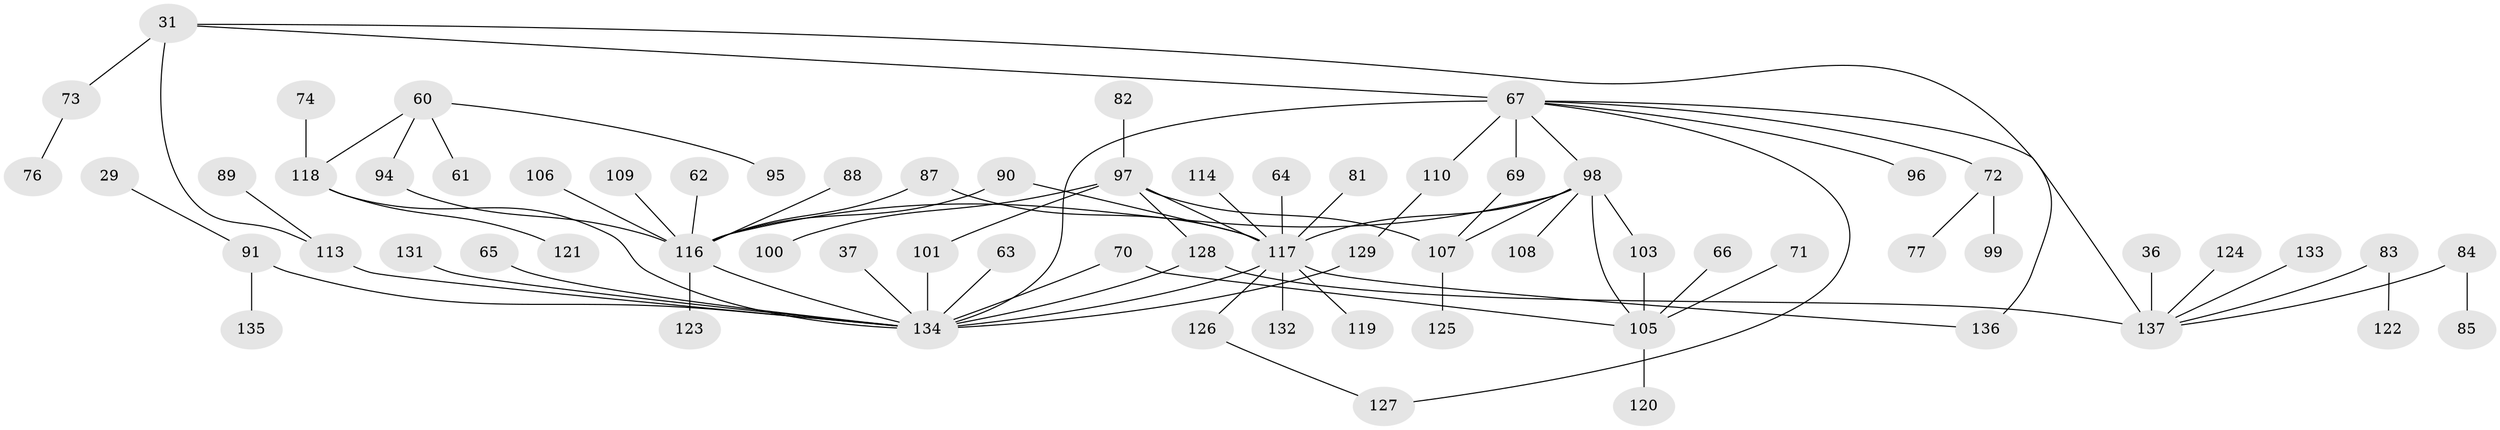// original degree distribution, {7: 0.014598540145985401, 5: 0.08029197080291971, 2: 0.27007299270072993, 6: 0.014598540145985401, 3: 0.1897810218978102, 8: 0.0072992700729927005, 4: 0.10948905109489052, 1: 0.31386861313868614}
// Generated by graph-tools (version 1.1) at 2025/40/03/09/25 04:40:58]
// undirected, 68 vertices, 83 edges
graph export_dot {
graph [start="1"]
  node [color=gray90,style=filled];
  29 [super="+21"];
  31;
  36;
  37;
  60 [super="+26"];
  61;
  62;
  63;
  64;
  65 [super="+38"];
  66;
  67 [super="+35+19+33+25"];
  69;
  70;
  71;
  72 [super="+57"];
  73;
  74;
  76;
  77;
  81;
  82;
  83;
  84;
  85;
  87;
  88;
  89;
  90 [super="+55"];
  91 [super="+20"];
  94;
  95;
  96 [super="+44"];
  97 [super="+51+92"];
  98 [super="+49+68"];
  99;
  100;
  101;
  103;
  105 [super="+58"];
  106 [super="+50"];
  107;
  108;
  109;
  110;
  113 [super="+86+111+112+8"];
  114;
  116 [super="+104+24+54"];
  117 [super="+53+56+80"];
  118 [super="+28"];
  119;
  120;
  121;
  122;
  123;
  124;
  125;
  126;
  127;
  128 [super="+15"];
  129;
  131;
  132;
  133;
  134 [super="+40+130+78+115"];
  135;
  136;
  137 [super="+12+48+27"];
  29 -- 91;
  31 -- 73;
  31 -- 136;
  31 -- 67;
  31 -- 113 [weight=2];
  36 -- 137;
  37 -- 134;
  60 -- 61;
  60 -- 95;
  60 -- 94;
  60 -- 118;
  62 -- 116;
  63 -- 134;
  64 -- 117;
  65 -- 134;
  66 -- 105;
  67 -- 69;
  67 -- 127;
  67 -- 137 [weight=3];
  67 -- 110;
  67 -- 134 [weight=7];
  67 -- 98 [weight=3];
  67 -- 72;
  67 -- 96;
  69 -- 107;
  70 -- 105;
  70 -- 134;
  71 -- 105;
  72 -- 99;
  72 -- 77;
  73 -- 76;
  74 -- 118;
  81 -- 117;
  82 -- 97;
  83 -- 122;
  83 -- 137;
  84 -- 85;
  84 -- 137;
  87 -- 117;
  87 -- 116;
  88 -- 116;
  89 -- 113;
  90 -- 116;
  90 -- 117;
  91 -- 135;
  91 -- 134 [weight=2];
  94 -- 116;
  97 -- 128;
  97 -- 100;
  97 -- 117 [weight=2];
  97 -- 107;
  97 -- 101;
  98 -- 117 [weight=2];
  98 -- 103;
  98 -- 107;
  98 -- 108;
  98 -- 116;
  98 -- 105;
  101 -- 134;
  103 -- 105;
  105 -- 120;
  106 -- 116;
  107 -- 125;
  109 -- 116;
  110 -- 129;
  113 -- 134 [weight=4];
  114 -- 117;
  116 -- 134 [weight=3];
  116 -- 123;
  117 -- 132;
  117 -- 134 [weight=2];
  117 -- 136;
  117 -- 126;
  117 -- 119;
  118 -- 121;
  118 -- 134;
  124 -- 137;
  126 -- 127;
  128 -- 137;
  128 -- 134;
  129 -- 134;
  131 -- 134;
  133 -- 137;
}
